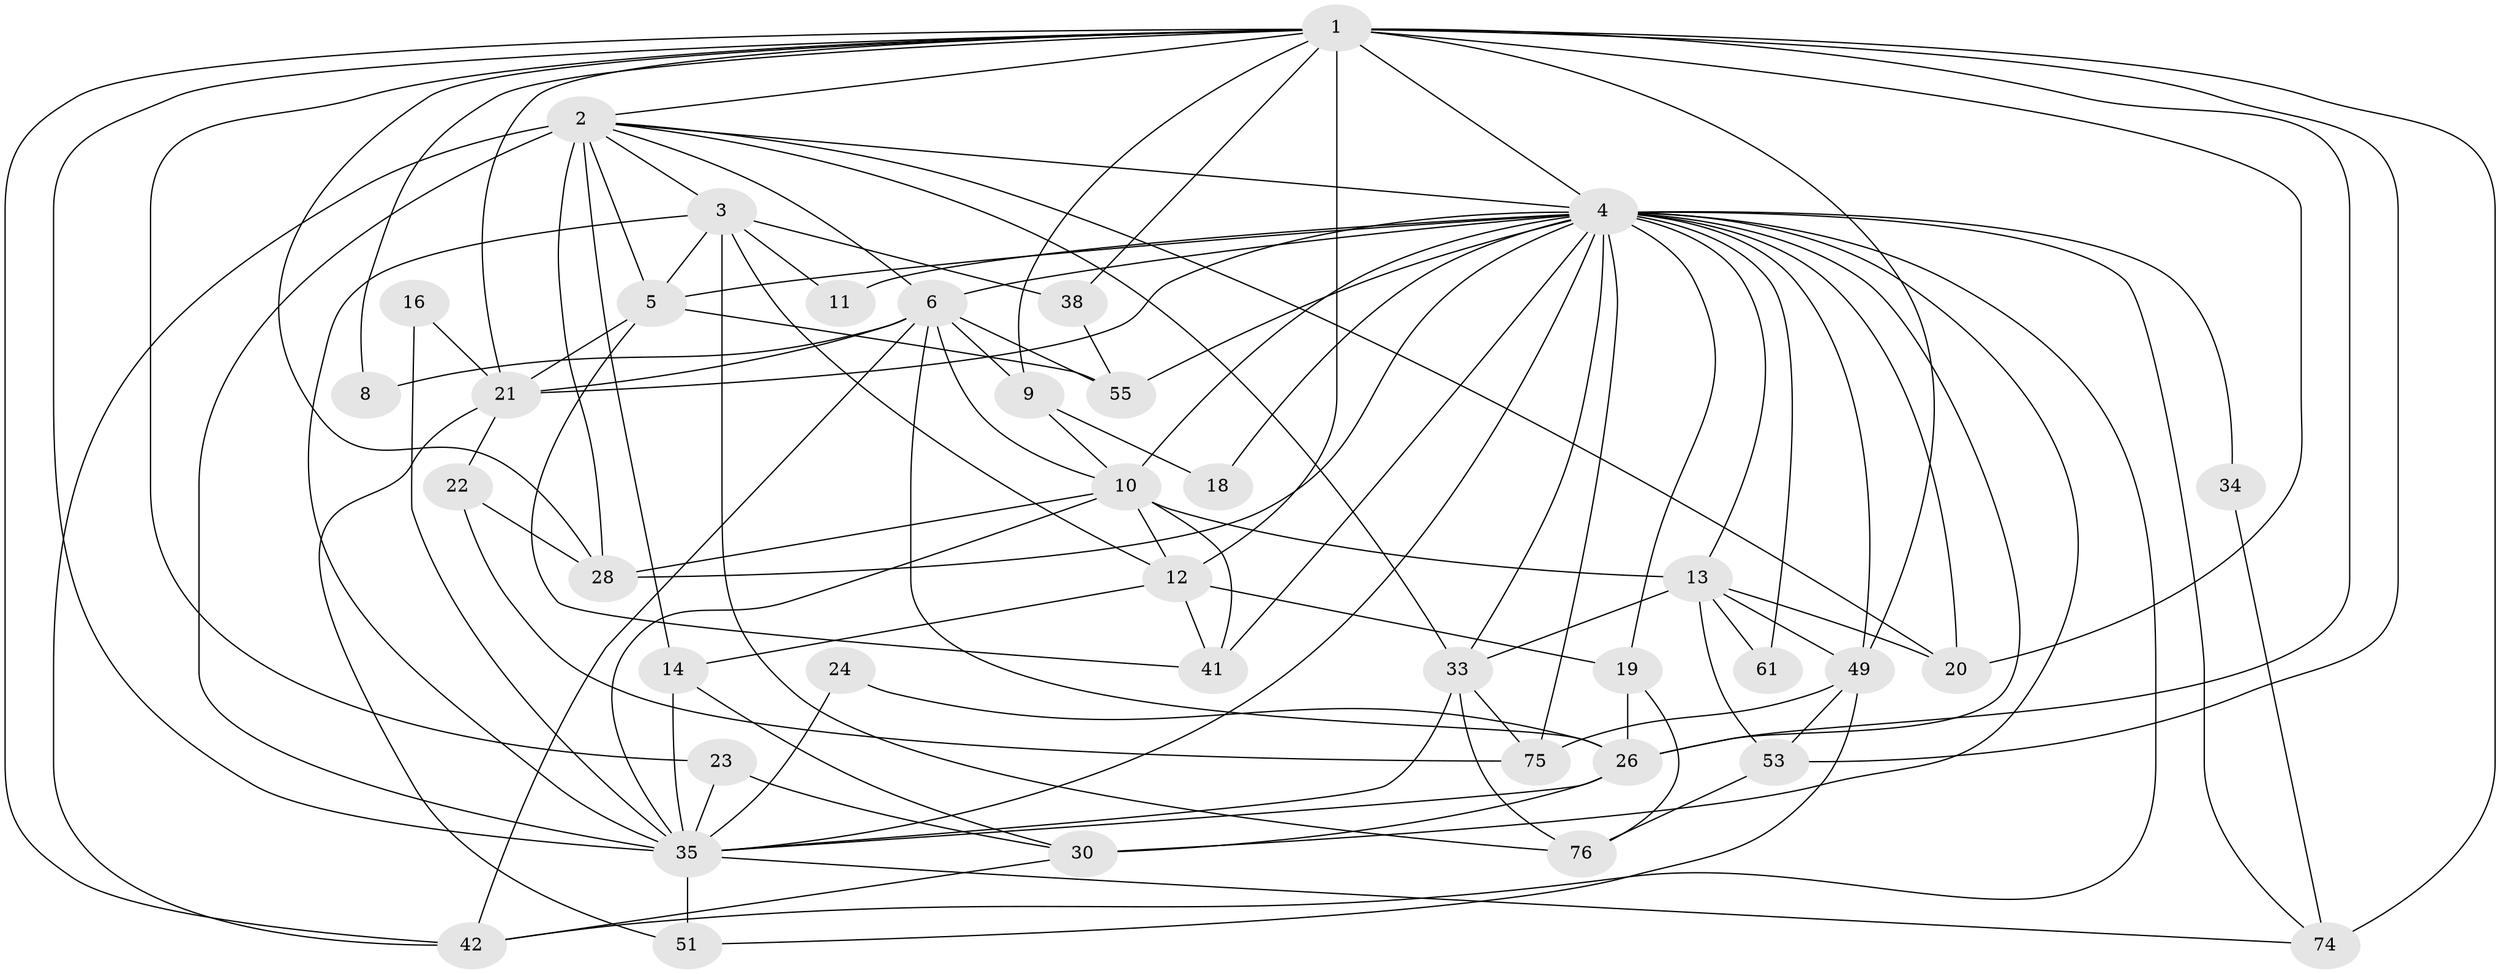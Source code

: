 // original degree distribution, {6: 0.10526315789473684, 3: 0.25263157894736843, 4: 0.2631578947368421, 8: 0.021052631578947368, 2: 0.16842105263157894, 5: 0.1368421052631579, 7: 0.05263157894736842}
// Generated by graph-tools (version 1.1) at 2025/18/03/04/25 18:18:37]
// undirected, 38 vertices, 107 edges
graph export_dot {
graph [start="1"]
  node [color=gray90,style=filled];
  1 [super="+43+58+17"];
  2 [super="+15"];
  3 [super="+94"];
  4 [super="+64+7+31+59"];
  5 [super="+85"];
  6 [super="+25"];
  8;
  9 [super="+78"];
  10 [super="+81+40+70"];
  11;
  12 [super="+66"];
  13 [super="+37"];
  14 [super="+44"];
  16;
  18;
  19 [super="+92+87"];
  20;
  21 [super="+46+48"];
  22;
  23;
  24;
  26 [super="+65+57"];
  28 [super="+86"];
  30;
  33 [super="+52"];
  34;
  35 [super="+39"];
  38;
  41;
  42 [super="+89+54"];
  49 [super="+50+83"];
  51 [super="+62"];
  53;
  55 [super="+63"];
  61;
  74;
  75;
  76;
  1 -- 12 [weight=3];
  1 -- 8;
  1 -- 9;
  1 -- 49 [weight=2];
  1 -- 53;
  1 -- 23;
  1 -- 2;
  1 -- 26 [weight=2];
  1 -- 38;
  1 -- 74;
  1 -- 42;
  1 -- 20;
  1 -- 4;
  1 -- 35 [weight=2];
  1 -- 21;
  1 -- 28;
  2 -- 14 [weight=3];
  2 -- 33;
  2 -- 3;
  2 -- 4;
  2 -- 5;
  2 -- 6;
  2 -- 35 [weight=2];
  2 -- 42;
  2 -- 20;
  2 -- 28 [weight=2];
  3 -- 38;
  3 -- 11;
  3 -- 76;
  3 -- 5;
  3 -- 12;
  3 -- 35;
  4 -- 75;
  4 -- 30 [weight=2];
  4 -- 19;
  4 -- 21 [weight=2];
  4 -- 6 [weight=2];
  4 -- 41;
  4 -- 11;
  4 -- 13 [weight=3];
  4 -- 18;
  4 -- 28;
  4 -- 61;
  4 -- 33;
  4 -- 34;
  4 -- 5;
  4 -- 10 [weight=3];
  4 -- 42 [weight=2];
  4 -- 74;
  4 -- 20;
  4 -- 55;
  4 -- 35;
  4 -- 26;
  4 -- 49;
  5 -- 21 [weight=2];
  5 -- 55;
  5 -- 41;
  6 -- 21;
  6 -- 8;
  6 -- 55;
  6 -- 42;
  6 -- 9;
  6 -- 10;
  6 -- 26;
  9 -- 10;
  9 -- 18;
  10 -- 13;
  10 -- 41;
  10 -- 35;
  10 -- 12;
  10 -- 28;
  12 -- 41;
  12 -- 19;
  12 -- 14;
  13 -- 53;
  13 -- 49 [weight=2];
  13 -- 61;
  13 -- 33;
  13 -- 20;
  14 -- 30;
  14 -- 35;
  16 -- 21;
  16 -- 35;
  19 -- 76;
  19 -- 26;
  21 -- 22;
  21 -- 51;
  22 -- 75;
  22 -- 28 [weight=2];
  23 -- 30;
  23 -- 35;
  24 -- 35;
  24 -- 26;
  26 -- 30;
  26 -- 35;
  30 -- 42;
  33 -- 75;
  33 -- 76;
  33 -- 35 [weight=3];
  34 -- 74;
  35 -- 74;
  35 -- 51 [weight=2];
  38 -- 55;
  49 -- 51;
  49 -- 75;
  49 -- 53;
  53 -- 76;
}
